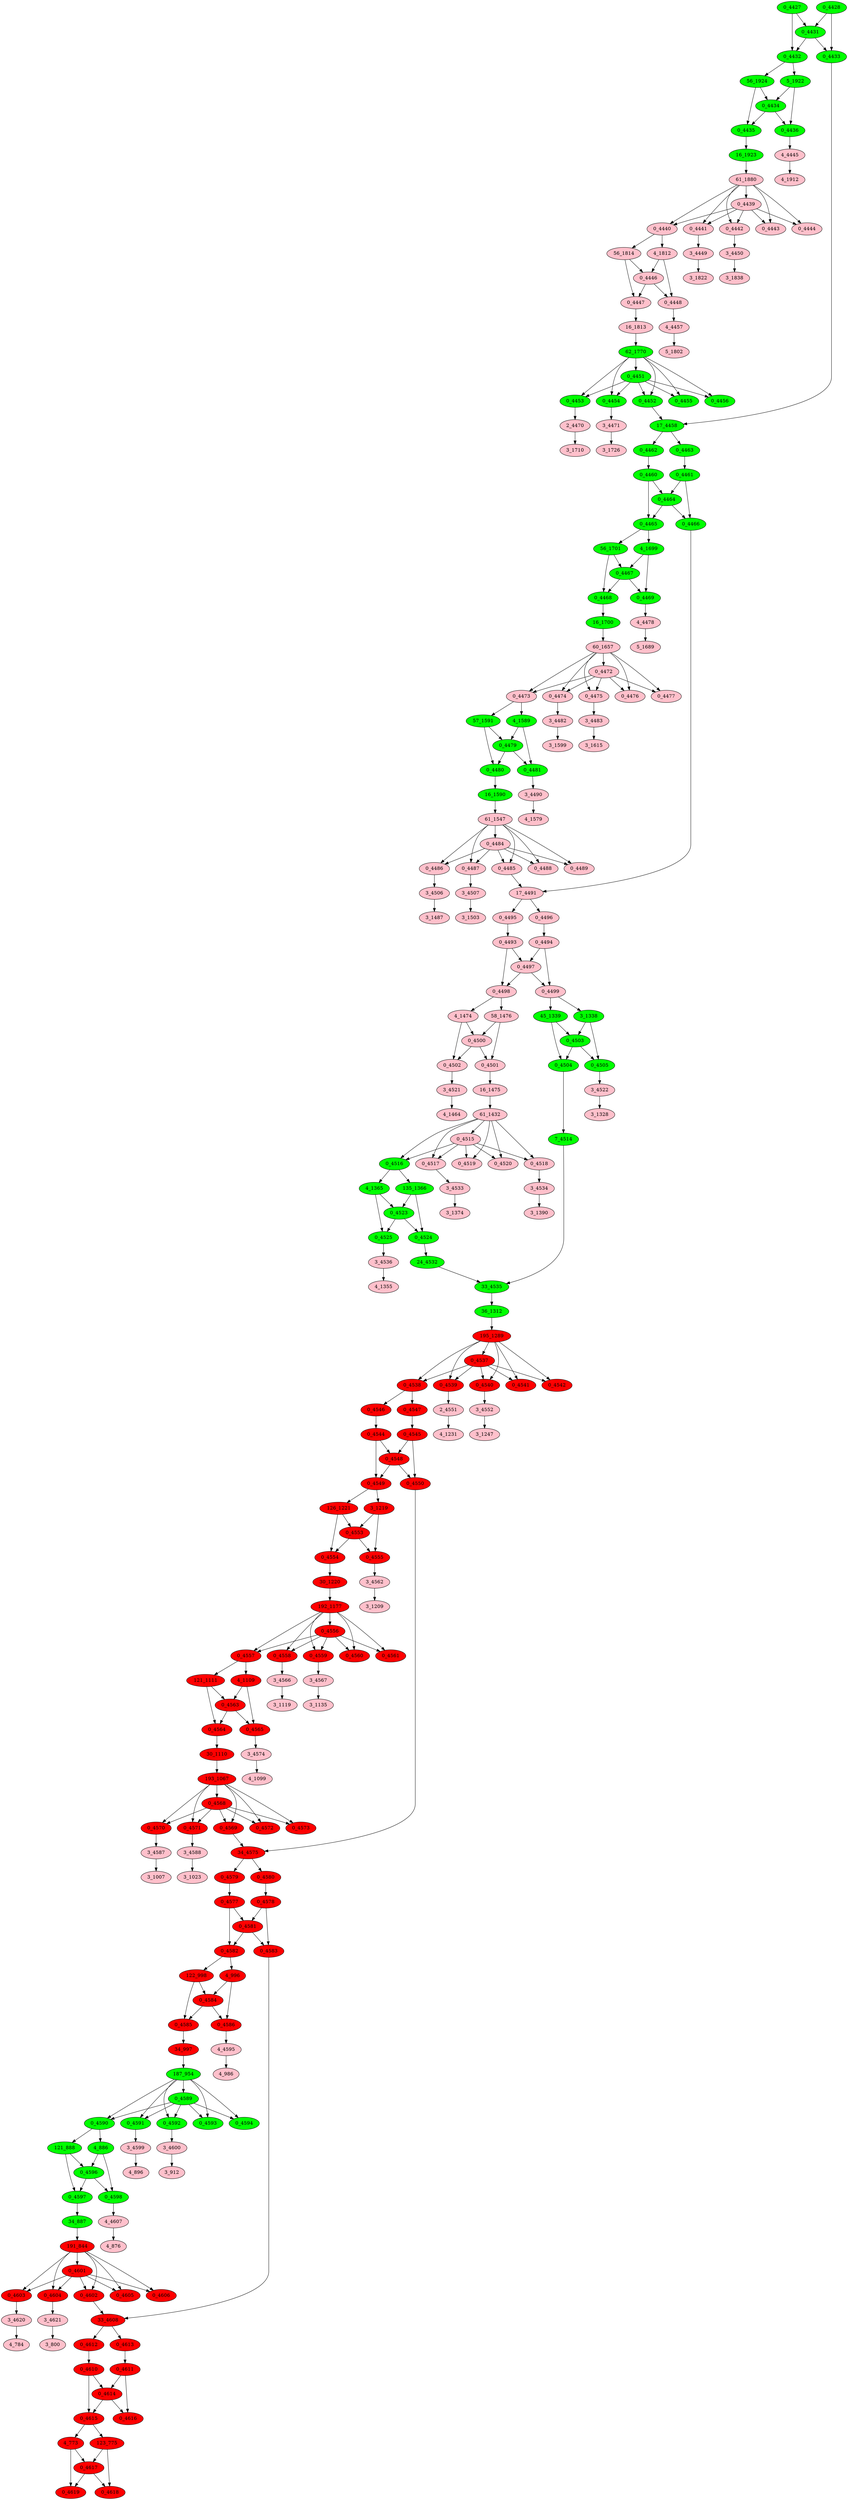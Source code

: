 digraph{
"0_4427" [style=filled, fillcolor = green]
"0_4427" -> "0_4431"
"0_4431" [style=filled, fillcolor = green]
"0_4427" -> "0_4432"
"0_4432" [style=filled, fillcolor = green]
"0_4428" [style=filled, fillcolor = green]
"0_4428" -> "0_4431"
"0_4431" [style=filled, fillcolor = green]
"0_4428" -> "0_4433"
"0_4433" [style=filled, fillcolor = green]
"0_4431" [style=filled, fillcolor = green]
"0_4431" -> "0_4432"
"0_4432" [style=filled, fillcolor = green]
"0_4431" -> "0_4433"
"0_4433" [style=filled, fillcolor = green]
"0_4432" [style=filled, fillcolor = green]
"0_4432" -> "5_1922"
"5_1922" [style=filled, fillcolor = green]
"0_4432" -> "56_1924"
"56_1924" [style=filled, fillcolor = green]
"5_1922" [style=filled, fillcolor = green]
"5_1922" -> "0_4434"
"0_4434" [style=filled, fillcolor = green]
"5_1922" -> "0_4436"
"0_4436" [style=filled, fillcolor = green]
"56_1924" [style=filled, fillcolor = green]
"56_1924" -> "0_4434"
"0_4434" [style=filled, fillcolor = green]
"56_1924" -> "0_4435"
"0_4435" [style=filled, fillcolor = green]
"0_4434" [style=filled, fillcolor = green]
"0_4434" -> "0_4435"
"0_4435" [style=filled, fillcolor = green]
"0_4434" -> "0_4436"
"0_4436" [style=filled, fillcolor = green]
"0_4435" [style=filled, fillcolor = green]
"0_4435" -> "16_1923"
"16_1923" [style=filled, fillcolor = green]
"0_4436" [style=filled, fillcolor = green]
"0_4436" -> "4_4445"
"4_4445" [style=filled, fillcolor = pink]
"16_1923" [style=filled, fillcolor = green]
"16_1923" -> "61_1880"
"61_1880" [style=filled, fillcolor = pink]
"4_4445" [style=filled, fillcolor = pink]
"4_4445" -> "4_1912"
"4_1912" [style=filled, fillcolor = pink]
"61_1880" [style=filled, fillcolor = pink]
"61_1880" -> "0_4439"
"0_4439" [style=filled, fillcolor = pink]
"61_1880" -> "0_4440"
"0_4440" [style=filled, fillcolor = pink]
"61_1880" -> "0_4441"
"0_4441" [style=filled, fillcolor = pink]
"61_1880" -> "0_4442"
"0_4442" [style=filled, fillcolor = pink]
"61_1880" -> "0_4443"
"0_4443" [style=filled, fillcolor = pink]
"61_1880" -> "0_4444"
"0_4444" [style=filled, fillcolor = pink]
"0_4439" [style=filled, fillcolor = pink]
"0_4439" -> "0_4440"
"0_4440" [style=filled, fillcolor = pink]
"0_4439" -> "0_4441"
"0_4441" [style=filled, fillcolor = pink]
"0_4439" -> "0_4442"
"0_4442" [style=filled, fillcolor = pink]
"0_4439" -> "0_4443"
"0_4443" [style=filled, fillcolor = pink]
"0_4439" -> "0_4444"
"0_4444" [style=filled, fillcolor = pink]
"0_4440" [style=filled, fillcolor = pink]
"0_4440" -> "4_1812"
"4_1812" [style=filled, fillcolor = pink]
"0_4440" -> "56_1814"
"56_1814" [style=filled, fillcolor = pink]
"0_4441" [style=filled, fillcolor = pink]
"0_4441" -> "3_4449"
"3_4449" [style=filled, fillcolor = pink]
"0_4442" [style=filled, fillcolor = pink]
"0_4442" -> "3_4450"
"3_4450" [style=filled, fillcolor = pink]
"3_4449" [style=filled, fillcolor = pink]
"3_4449" -> "3_1822"
"3_1822" [style=filled, fillcolor = pink]
"3_4450" [style=filled, fillcolor = pink]
"3_4450" -> "3_1838"
"3_1838" [style=filled, fillcolor = pink]
"4_1812" [style=filled, fillcolor = pink]
"4_1812" -> "0_4446"
"0_4446" [style=filled, fillcolor = pink]
"4_1812" -> "0_4448"
"0_4448" [style=filled, fillcolor = pink]
"56_1814" [style=filled, fillcolor = pink]
"56_1814" -> "0_4446"
"0_4446" [style=filled, fillcolor = pink]
"56_1814" -> "0_4447"
"0_4447" [style=filled, fillcolor = pink]
"0_4446" [style=filled, fillcolor = pink]
"0_4446" -> "0_4447"
"0_4447" [style=filled, fillcolor = pink]
"0_4446" -> "0_4448"
"0_4448" [style=filled, fillcolor = pink]
"0_4447" [style=filled, fillcolor = pink]
"0_4447" -> "16_1813"
"16_1813" [style=filled, fillcolor = pink]
"0_4448" [style=filled, fillcolor = pink]
"0_4448" -> "4_4457"
"4_4457" [style=filled, fillcolor = pink]
"16_1813" [style=filled, fillcolor = pink]
"16_1813" -> "62_1770"
"62_1770" [style=filled, fillcolor = green]
"4_4457" [style=filled, fillcolor = pink]
"4_4457" -> "5_1802"
"5_1802" [style=filled, fillcolor = pink]
"62_1770" [style=filled, fillcolor = green]
"62_1770" -> "0_4451"
"0_4451" [style=filled, fillcolor = green]
"62_1770" -> "0_4452"
"0_4452" [style=filled, fillcolor = green]
"62_1770" -> "0_4453"
"0_4453" [style=filled, fillcolor = green]
"62_1770" -> "0_4454"
"0_4454" [style=filled, fillcolor = green]
"62_1770" -> "0_4455"
"0_4455" [style=filled, fillcolor = green]
"62_1770" -> "0_4456"
"0_4456" [style=filled, fillcolor = green]
"0_4451" [style=filled, fillcolor = green]
"0_4451" -> "0_4452"
"0_4452" [style=filled, fillcolor = green]
"0_4451" -> "0_4453"
"0_4453" [style=filled, fillcolor = green]
"0_4451" -> "0_4454"
"0_4454" [style=filled, fillcolor = green]
"0_4451" -> "0_4455"
"0_4455" [style=filled, fillcolor = green]
"0_4451" -> "0_4456"
"0_4456" [style=filled, fillcolor = green]
"0_4433" [style=filled, fillcolor = green]
"0_4433" -> "17_4458"
"17_4458" [style=filled, fillcolor = green]
"0_4452" [style=filled, fillcolor = green]
"0_4452" -> "17_4458"
"17_4458" [style=filled, fillcolor = green]
"0_4453" [style=filled, fillcolor = green]
"0_4453" -> "2_4470"
"2_4470" [style=filled, fillcolor = pink]
"0_4454" [style=filled, fillcolor = green]
"0_4454" -> "3_4471"
"3_4471" [style=filled, fillcolor = pink]
"2_4470" [style=filled, fillcolor = pink]
"2_4470" -> "3_1710"
"3_1710" [style=filled, fillcolor = pink]
"3_4471" [style=filled, fillcolor = pink]
"3_4471" -> "3_1726"
"3_1726" [style=filled, fillcolor = pink]
"17_4458" [style=filled, fillcolor = green]
"17_4458" -> "0_4462"
"0_4462" [style=filled, fillcolor = green]
"17_4458" -> "0_4463"
"0_4463" [style=filled, fillcolor = green]
"0_4462" [style=filled, fillcolor = green]
"0_4462" -> "0_4460"
"0_4460" [style=filled, fillcolor = green]
"0_4463" [style=filled, fillcolor = green]
"0_4463" -> "0_4461"
"0_4461" [style=filled, fillcolor = green]
"0_4460" [style=filled, fillcolor = green]
"0_4460" -> "0_4464"
"0_4464" [style=filled, fillcolor = green]
"0_4460" -> "0_4465"
"0_4465" [style=filled, fillcolor = green]
"0_4461" [style=filled, fillcolor = green]
"0_4461" -> "0_4464"
"0_4464" [style=filled, fillcolor = green]
"0_4461" -> "0_4466"
"0_4466" [style=filled, fillcolor = green]
"0_4464" [style=filled, fillcolor = green]
"0_4464" -> "0_4465"
"0_4465" [style=filled, fillcolor = green]
"0_4464" -> "0_4466"
"0_4466" [style=filled, fillcolor = green]
"0_4465" [style=filled, fillcolor = green]
"0_4465" -> "4_1699"
"4_1699" [style=filled, fillcolor = green]
"0_4465" -> "56_1701"
"56_1701" [style=filled, fillcolor = green]
"4_1699" [style=filled, fillcolor = green]
"4_1699" -> "0_4467"
"0_4467" [style=filled, fillcolor = green]
"4_1699" -> "0_4469"
"0_4469" [style=filled, fillcolor = green]
"56_1701" [style=filled, fillcolor = green]
"56_1701" -> "0_4467"
"0_4467" [style=filled, fillcolor = green]
"56_1701" -> "0_4468"
"0_4468" [style=filled, fillcolor = green]
"0_4467" [style=filled, fillcolor = green]
"0_4467" -> "0_4468"
"0_4468" [style=filled, fillcolor = green]
"0_4467" -> "0_4469"
"0_4469" [style=filled, fillcolor = green]
"0_4468" [style=filled, fillcolor = green]
"0_4468" -> "16_1700"
"16_1700" [style=filled, fillcolor = green]
"0_4469" [style=filled, fillcolor = green]
"0_4469" -> "4_4478"
"4_4478" [style=filled, fillcolor = pink]
"16_1700" [style=filled, fillcolor = green]
"16_1700" -> "60_1657"
"60_1657" [style=filled, fillcolor = pink]
"4_4478" [style=filled, fillcolor = pink]
"4_4478" -> "5_1689"
"5_1689" [style=filled, fillcolor = pink]
"60_1657" [style=filled, fillcolor = pink]
"60_1657" -> "0_4472"
"0_4472" [style=filled, fillcolor = pink]
"60_1657" -> "0_4473"
"0_4473" [style=filled, fillcolor = pink]
"60_1657" -> "0_4474"
"0_4474" [style=filled, fillcolor = pink]
"60_1657" -> "0_4475"
"0_4475" [style=filled, fillcolor = pink]
"60_1657" -> "0_4476"
"0_4476" [style=filled, fillcolor = pink]
"60_1657" -> "0_4477"
"0_4477" [style=filled, fillcolor = pink]
"0_4472" [style=filled, fillcolor = pink]
"0_4472" -> "0_4473"
"0_4473" [style=filled, fillcolor = pink]
"0_4472" -> "0_4474"
"0_4474" [style=filled, fillcolor = pink]
"0_4472" -> "0_4475"
"0_4475" [style=filled, fillcolor = pink]
"0_4472" -> "0_4476"
"0_4476" [style=filled, fillcolor = pink]
"0_4472" -> "0_4477"
"0_4477" [style=filled, fillcolor = pink]
"0_4473" [style=filled, fillcolor = pink]
"0_4473" -> "4_1589"
"4_1589" [style=filled, fillcolor = green]
"0_4473" -> "57_1591"
"57_1591" [style=filled, fillcolor = green]
"0_4474" [style=filled, fillcolor = pink]
"0_4474" -> "3_4482"
"3_4482" [style=filled, fillcolor = pink]
"0_4475" [style=filled, fillcolor = pink]
"0_4475" -> "3_4483"
"3_4483" [style=filled, fillcolor = pink]
"3_4482" [style=filled, fillcolor = pink]
"3_4482" -> "3_1599"
"3_1599" [style=filled, fillcolor = pink]
"3_4483" [style=filled, fillcolor = pink]
"3_4483" -> "3_1615"
"3_1615" [style=filled, fillcolor = pink]
"4_1589" [style=filled, fillcolor = green]
"4_1589" -> "0_4479"
"0_4479" [style=filled, fillcolor = green]
"4_1589" -> "0_4481"
"0_4481" [style=filled, fillcolor = green]
"57_1591" [style=filled, fillcolor = green]
"57_1591" -> "0_4479"
"0_4479" [style=filled, fillcolor = green]
"57_1591" -> "0_4480"
"0_4480" [style=filled, fillcolor = green]
"0_4479" [style=filled, fillcolor = green]
"0_4479" -> "0_4480"
"0_4480" [style=filled, fillcolor = green]
"0_4479" -> "0_4481"
"0_4481" [style=filled, fillcolor = green]
"0_4480" [style=filled, fillcolor = green]
"0_4480" -> "16_1590"
"16_1590" [style=filled, fillcolor = green]
"0_4481" [style=filled, fillcolor = green]
"0_4481" -> "3_4490"
"3_4490" [style=filled, fillcolor = pink]
"16_1590" [style=filled, fillcolor = green]
"16_1590" -> "61_1547"
"61_1547" [style=filled, fillcolor = pink]
"3_4490" [style=filled, fillcolor = pink]
"3_4490" -> "4_1579"
"4_1579" [style=filled, fillcolor = pink]
"61_1547" [style=filled, fillcolor = pink]
"61_1547" -> "0_4484"
"0_4484" [style=filled, fillcolor = pink]
"61_1547" -> "0_4485"
"0_4485" [style=filled, fillcolor = pink]
"61_1547" -> "0_4486"
"0_4486" [style=filled, fillcolor = pink]
"61_1547" -> "0_4487"
"0_4487" [style=filled, fillcolor = pink]
"61_1547" -> "0_4488"
"0_4488" [style=filled, fillcolor = pink]
"61_1547" -> "0_4489"
"0_4489" [style=filled, fillcolor = pink]
"0_4484" [style=filled, fillcolor = pink]
"0_4484" -> "0_4485"
"0_4485" [style=filled, fillcolor = pink]
"0_4484" -> "0_4486"
"0_4486" [style=filled, fillcolor = pink]
"0_4484" -> "0_4487"
"0_4487" [style=filled, fillcolor = pink]
"0_4484" -> "0_4488"
"0_4488" [style=filled, fillcolor = pink]
"0_4484" -> "0_4489"
"0_4489" [style=filled, fillcolor = pink]
"0_4466" [style=filled, fillcolor = green]
"0_4466" -> "17_4491"
"17_4491" [style=filled, fillcolor = pink]
"0_4485" [style=filled, fillcolor = pink]
"0_4485" -> "17_4491"
"17_4491" [style=filled, fillcolor = pink]
"0_4486" [style=filled, fillcolor = pink]
"0_4486" -> "3_4506"
"3_4506" [style=filled, fillcolor = pink]
"0_4487" [style=filled, fillcolor = pink]
"0_4487" -> "3_4507"
"3_4507" [style=filled, fillcolor = pink]
"3_4506" [style=filled, fillcolor = pink]
"3_4506" -> "3_1487"
"3_1487" [style=filled, fillcolor = pink]
"3_4507" [style=filled, fillcolor = pink]
"3_4507" -> "3_1503"
"3_1503" [style=filled, fillcolor = pink]
"17_4491" [style=filled, fillcolor = pink]
"17_4491" -> "0_4495"
"0_4495" [style=filled, fillcolor = pink]
"17_4491" -> "0_4496"
"0_4496" [style=filled, fillcolor = pink]
"0_4495" [style=filled, fillcolor = pink]
"0_4495" -> "0_4493"
"0_4493" [style=filled, fillcolor = pink]
"0_4496" [style=filled, fillcolor = pink]
"0_4496" -> "0_4494"
"0_4494" [style=filled, fillcolor = pink]
"0_4493" [style=filled, fillcolor = pink]
"0_4493" -> "0_4497"
"0_4497" [style=filled, fillcolor = pink]
"0_4493" -> "0_4498"
"0_4498" [style=filled, fillcolor = pink]
"0_4494" [style=filled, fillcolor = pink]
"0_4494" -> "0_4497"
"0_4497" [style=filled, fillcolor = pink]
"0_4494" -> "0_4499"
"0_4499" [style=filled, fillcolor = pink]
"0_4497" [style=filled, fillcolor = pink]
"0_4497" -> "0_4498"
"0_4498" [style=filled, fillcolor = pink]
"0_4497" -> "0_4499"
"0_4499" [style=filled, fillcolor = pink]
"0_4499" [style=filled, fillcolor = pink]
"0_4499" -> "3_1338"
"3_1338" [style=filled, fillcolor = green]
"0_4499" -> "45_1339"
"45_1339" [style=filled, fillcolor = green]
"0_4498" [style=filled, fillcolor = pink]
"0_4498" -> "4_1474"
"4_1474" [style=filled, fillcolor = pink]
"0_4498" -> "58_1476"
"58_1476" [style=filled, fillcolor = pink]
"4_1474" [style=filled, fillcolor = pink]
"4_1474" -> "0_4500"
"0_4500" [style=filled, fillcolor = pink]
"4_1474" -> "0_4502"
"0_4502" [style=filled, fillcolor = pink]
"58_1476" [style=filled, fillcolor = pink]
"58_1476" -> "0_4500"
"0_4500" [style=filled, fillcolor = pink]
"58_1476" -> "0_4501"
"0_4501" [style=filled, fillcolor = pink]
"3_1338" [style=filled, fillcolor = green]
"3_1338" -> "0_4503"
"0_4503" [style=filled, fillcolor = green]
"3_1338" -> "0_4505"
"0_4505" [style=filled, fillcolor = green]
"45_1339" [style=filled, fillcolor = green]
"45_1339" -> "0_4503"
"0_4503" [style=filled, fillcolor = green]
"45_1339" -> "0_4504"
"0_4504" [style=filled, fillcolor = green]
"0_4500" [style=filled, fillcolor = pink]
"0_4500" -> "0_4501"
"0_4501" [style=filled, fillcolor = pink]
"0_4500" -> "0_4502"
"0_4502" [style=filled, fillcolor = pink]
"0_4503" [style=filled, fillcolor = green]
"0_4503" -> "0_4504"
"0_4504" [style=filled, fillcolor = green]
"0_4503" -> "0_4505"
"0_4505" [style=filled, fillcolor = green]
"0_4501" [style=filled, fillcolor = pink]
"0_4501" -> "16_1475"
"16_1475" [style=filled, fillcolor = pink]
"0_4504" [style=filled, fillcolor = green]
"0_4504" -> "7_4514"
"7_4514" [style=filled, fillcolor = green]
"0_4502" [style=filled, fillcolor = pink]
"0_4502" -> "3_4521"
"3_4521" [style=filled, fillcolor = pink]
"0_4505" [style=filled, fillcolor = green]
"0_4505" -> "3_4522"
"3_4522" [style=filled, fillcolor = pink]
"3_4522" [style=filled, fillcolor = pink]
"3_4522" -> "3_1328"
"3_1328" [style=filled, fillcolor = pink]
"16_1475" [style=filled, fillcolor = pink]
"16_1475" -> "61_1432"
"61_1432" [style=filled, fillcolor = pink]
"3_4521" [style=filled, fillcolor = pink]
"3_4521" -> "4_1464"
"4_1464" [style=filled, fillcolor = pink]
"61_1432" [style=filled, fillcolor = pink]
"61_1432" -> "0_4515"
"0_4515" [style=filled, fillcolor = pink]
"61_1432" -> "0_4516"
"0_4516" [style=filled, fillcolor = green]
"61_1432" -> "0_4517"
"0_4517" [style=filled, fillcolor = pink]
"61_1432" -> "0_4518"
"0_4518" [style=filled, fillcolor = pink]
"61_1432" -> "0_4519"
"0_4519" [style=filled, fillcolor = pink]
"61_1432" -> "0_4520"
"0_4520" [style=filled, fillcolor = pink]
"0_4515" [style=filled, fillcolor = pink]
"0_4515" -> "0_4516"
"0_4516" [style=filled, fillcolor = green]
"0_4515" -> "0_4517"
"0_4517" [style=filled, fillcolor = pink]
"0_4515" -> "0_4518"
"0_4518" [style=filled, fillcolor = pink]
"0_4515" -> "0_4519"
"0_4519" [style=filled, fillcolor = pink]
"0_4515" -> "0_4520"
"0_4520" [style=filled, fillcolor = pink]
"0_4516" [style=filled, fillcolor = green]
"0_4516" -> "4_1365"
"4_1365" [style=filled, fillcolor = green]
"0_4516" -> "135_1366"
"135_1366" [style=filled, fillcolor = green]
"0_4517" [style=filled, fillcolor = pink]
"0_4517" -> "3_4533"
"3_4533" [style=filled, fillcolor = pink]
"0_4518" [style=filled, fillcolor = pink]
"0_4518" -> "3_4534"
"3_4534" [style=filled, fillcolor = pink]
"3_4533" [style=filled, fillcolor = pink]
"3_4533" -> "3_1374"
"3_1374" [style=filled, fillcolor = pink]
"3_4534" [style=filled, fillcolor = pink]
"3_4534" -> "3_1390"
"3_1390" [style=filled, fillcolor = pink]
"4_1365" [style=filled, fillcolor = green]
"4_1365" -> "0_4523"
"0_4523" [style=filled, fillcolor = green]
"4_1365" -> "0_4525"
"0_4525" [style=filled, fillcolor = green]
"135_1366" [style=filled, fillcolor = green]
"135_1366" -> "0_4523"
"0_4523" [style=filled, fillcolor = green]
"135_1366" -> "0_4524"
"0_4524" [style=filled, fillcolor = green]
"0_4523" [style=filled, fillcolor = green]
"0_4523" -> "0_4524"
"0_4524" [style=filled, fillcolor = green]
"0_4523" -> "0_4525"
"0_4525" [style=filled, fillcolor = green]
"0_4524" [style=filled, fillcolor = green]
"0_4524" -> "24_4532"
"24_4532" [style=filled, fillcolor = green]
"0_4525" [style=filled, fillcolor = green]
"0_4525" -> "3_4536"
"3_4536" [style=filled, fillcolor = pink]
"3_4536" [style=filled, fillcolor = pink]
"3_4536" -> "4_1355"
"4_1355" [style=filled, fillcolor = pink]
"7_4514" [style=filled, fillcolor = green]
"7_4514" -> "33_4535"
"33_4535" [style=filled, fillcolor = green]
"24_4532" [style=filled, fillcolor = green]
"24_4532" -> "33_4535"
"33_4535" [style=filled, fillcolor = green]
"33_4535" [style=filled, fillcolor = green]
"33_4535" -> "36_1312"
"36_1312" [style=filled, fillcolor = green]
"36_1312" [style=filled, fillcolor = green]
"36_1312" -> "195_1289"
"195_1289" [style=filled, fillcolor = red]
"195_1289" [style=filled, fillcolor = red]
"195_1289" -> "0_4537"
"0_4537" [style=filled, fillcolor = red]
"195_1289" -> "0_4538"
"0_4538" [style=filled, fillcolor = red]
"195_1289" -> "0_4539"
"0_4539" [style=filled, fillcolor = red]
"195_1289" -> "0_4540"
"0_4540" [style=filled, fillcolor = red]
"195_1289" -> "0_4541"
"0_4541" [style=filled, fillcolor = red]
"195_1289" -> "0_4542"
"0_4542" [style=filled, fillcolor = red]
"0_4537" [style=filled, fillcolor = red]
"0_4537" -> "0_4538"
"0_4538" [style=filled, fillcolor = red]
"0_4537" -> "0_4539"
"0_4539" [style=filled, fillcolor = red]
"0_4537" -> "0_4540"
"0_4540" [style=filled, fillcolor = red]
"0_4537" -> "0_4541"
"0_4541" [style=filled, fillcolor = red]
"0_4537" -> "0_4542"
"0_4542" [style=filled, fillcolor = red]
"0_4538" [style=filled, fillcolor = red]
"0_4538" -> "0_4546"
"0_4546" [style=filled, fillcolor = red]
"0_4538" -> "0_4547"
"0_4547" [style=filled, fillcolor = red]
"0_4539" [style=filled, fillcolor = red]
"0_4539" -> "2_4551"
"2_4551" [style=filled, fillcolor = pink]
"0_4540" [style=filled, fillcolor = red]
"0_4540" -> "3_4552"
"3_4552" [style=filled, fillcolor = pink]
"2_4551" [style=filled, fillcolor = pink]
"2_4551" -> "4_1231"
"4_1231" [style=filled, fillcolor = pink]
"3_4552" [style=filled, fillcolor = pink]
"3_4552" -> "3_1247"
"3_1247" [style=filled, fillcolor = pink]
"0_4546" [style=filled, fillcolor = red]
"0_4546" -> "0_4544"
"0_4544" [style=filled, fillcolor = red]
"0_4547" [style=filled, fillcolor = red]
"0_4547" -> "0_4545"
"0_4545" [style=filled, fillcolor = red]
"0_4544" [style=filled, fillcolor = red]
"0_4544" -> "0_4548"
"0_4548" [style=filled, fillcolor = red]
"0_4544" -> "0_4549"
"0_4549" [style=filled, fillcolor = red]
"0_4545" [style=filled, fillcolor = red]
"0_4545" -> "0_4548"
"0_4548" [style=filled, fillcolor = red]
"0_4545" -> "0_4550"
"0_4550" [style=filled, fillcolor = red]
"0_4548" [style=filled, fillcolor = red]
"0_4548" -> "0_4549"
"0_4549" [style=filled, fillcolor = red]
"0_4548" -> "0_4550"
"0_4550" [style=filled, fillcolor = red]
"0_4549" [style=filled, fillcolor = red]
"0_4549" -> "3_1219"
"3_1219" [style=filled, fillcolor = red]
"0_4549" -> "126_1221"
"126_1221" [style=filled, fillcolor = red]
"3_1219" [style=filled, fillcolor = red]
"3_1219" -> "0_4553"
"0_4553" [style=filled, fillcolor = red]
"3_1219" -> "0_4555"
"0_4555" [style=filled, fillcolor = red]
"126_1221" [style=filled, fillcolor = red]
"126_1221" -> "0_4553"
"0_4553" [style=filled, fillcolor = red]
"126_1221" -> "0_4554"
"0_4554" [style=filled, fillcolor = red]
"0_4553" [style=filled, fillcolor = red]
"0_4553" -> "0_4554"
"0_4554" [style=filled, fillcolor = red]
"0_4553" -> "0_4555"
"0_4555" [style=filled, fillcolor = red]
"0_4554" [style=filled, fillcolor = red]
"0_4554" -> "30_1220"
"30_1220" [style=filled, fillcolor = red]
"0_4555" [style=filled, fillcolor = red]
"0_4555" -> "3_4562"
"3_4562" [style=filled, fillcolor = pink]
"30_1220" [style=filled, fillcolor = red]
"30_1220" -> "192_1177"
"192_1177" [style=filled, fillcolor = red]
"3_4562" [style=filled, fillcolor = pink]
"3_4562" -> "3_1209"
"3_1209" [style=filled, fillcolor = pink]
"192_1177" [style=filled, fillcolor = red]
"192_1177" -> "0_4556"
"0_4556" [style=filled, fillcolor = red]
"192_1177" -> "0_4557"
"0_4557" [style=filled, fillcolor = red]
"192_1177" -> "0_4558"
"0_4558" [style=filled, fillcolor = red]
"192_1177" -> "0_4559"
"0_4559" [style=filled, fillcolor = red]
"192_1177" -> "0_4560"
"0_4560" [style=filled, fillcolor = red]
"192_1177" -> "0_4561"
"0_4561" [style=filled, fillcolor = red]
"0_4556" [style=filled, fillcolor = red]
"0_4556" -> "0_4557"
"0_4557" [style=filled, fillcolor = red]
"0_4556" -> "0_4558"
"0_4558" [style=filled, fillcolor = red]
"0_4556" -> "0_4559"
"0_4559" [style=filled, fillcolor = red]
"0_4556" -> "0_4560"
"0_4560" [style=filled, fillcolor = red]
"0_4556" -> "0_4561"
"0_4561" [style=filled, fillcolor = red]
"0_4557" [style=filled, fillcolor = red]
"0_4557" -> "4_1109"
"4_1109" [style=filled, fillcolor = red]
"0_4557" -> "121_1111"
"121_1111" [style=filled, fillcolor = red]
"0_4558" [style=filled, fillcolor = red]
"0_4558" -> "3_4566"
"3_4566" [style=filled, fillcolor = pink]
"0_4559" [style=filled, fillcolor = red]
"0_4559" -> "3_4567"
"3_4567" [style=filled, fillcolor = pink]
"3_4566" [style=filled, fillcolor = pink]
"3_4566" -> "3_1119"
"3_1119" [style=filled, fillcolor = pink]
"3_4567" [style=filled, fillcolor = pink]
"3_4567" -> "3_1135"
"3_1135" [style=filled, fillcolor = pink]
"4_1109" [style=filled, fillcolor = red]
"4_1109" -> "0_4563"
"0_4563" [style=filled, fillcolor = red]
"4_1109" -> "0_4565"
"0_4565" [style=filled, fillcolor = red]
"121_1111" [style=filled, fillcolor = red]
"121_1111" -> "0_4563"
"0_4563" [style=filled, fillcolor = red]
"121_1111" -> "0_4564"
"0_4564" [style=filled, fillcolor = red]
"0_4563" [style=filled, fillcolor = red]
"0_4563" -> "0_4564"
"0_4564" [style=filled, fillcolor = red]
"0_4563" -> "0_4565"
"0_4565" [style=filled, fillcolor = red]
"0_4564" [style=filled, fillcolor = red]
"0_4564" -> "30_1110"
"30_1110" [style=filled, fillcolor = red]
"0_4565" [style=filled, fillcolor = red]
"0_4565" -> "3_4574"
"3_4574" [style=filled, fillcolor = pink]
"30_1110" [style=filled, fillcolor = red]
"30_1110" -> "193_1067"
"193_1067" [style=filled, fillcolor = red]
"3_4574" [style=filled, fillcolor = pink]
"3_4574" -> "4_1099"
"4_1099" [style=filled, fillcolor = pink]
"193_1067" [style=filled, fillcolor = red]
"193_1067" -> "0_4568"
"0_4568" [style=filled, fillcolor = red]
"193_1067" -> "0_4569"
"0_4569" [style=filled, fillcolor = red]
"193_1067" -> "0_4570"
"0_4570" [style=filled, fillcolor = red]
"193_1067" -> "0_4571"
"0_4571" [style=filled, fillcolor = red]
"193_1067" -> "0_4572"
"0_4572" [style=filled, fillcolor = red]
"193_1067" -> "0_4573"
"0_4573" [style=filled, fillcolor = red]
"0_4568" [style=filled, fillcolor = red]
"0_4568" -> "0_4569"
"0_4569" [style=filled, fillcolor = red]
"0_4568" -> "0_4570"
"0_4570" [style=filled, fillcolor = red]
"0_4568" -> "0_4571"
"0_4571" [style=filled, fillcolor = red]
"0_4568" -> "0_4572"
"0_4572" [style=filled, fillcolor = red]
"0_4568" -> "0_4573"
"0_4573" [style=filled, fillcolor = red]
"0_4550" [style=filled, fillcolor = red]
"0_4550" -> "34_4575"
"34_4575" [style=filled, fillcolor = red]
"0_4569" [style=filled, fillcolor = red]
"0_4569" -> "34_4575"
"34_4575" [style=filled, fillcolor = red]
"0_4570" [style=filled, fillcolor = red]
"0_4570" -> "3_4587"
"3_4587" [style=filled, fillcolor = pink]
"0_4571" [style=filled, fillcolor = red]
"0_4571" -> "3_4588"
"3_4588" [style=filled, fillcolor = pink]
"3_4587" [style=filled, fillcolor = pink]
"3_4587" -> "3_1007"
"3_1007" [style=filled, fillcolor = pink]
"3_4588" [style=filled, fillcolor = pink]
"3_4588" -> "3_1023"
"3_1023" [style=filled, fillcolor = pink]
"34_4575" [style=filled, fillcolor = red]
"34_4575" -> "0_4579"
"0_4579" [style=filled, fillcolor = red]
"34_4575" -> "0_4580"
"0_4580" [style=filled, fillcolor = red]
"0_4579" [style=filled, fillcolor = red]
"0_4579" -> "0_4577"
"0_4577" [style=filled, fillcolor = red]
"0_4580" [style=filled, fillcolor = red]
"0_4580" -> "0_4578"
"0_4578" [style=filled, fillcolor = red]
"0_4577" [style=filled, fillcolor = red]
"0_4577" -> "0_4581"
"0_4581" [style=filled, fillcolor = red]
"0_4577" -> "0_4582"
"0_4582" [style=filled, fillcolor = red]
"0_4578" [style=filled, fillcolor = red]
"0_4578" -> "0_4581"
"0_4581" [style=filled, fillcolor = red]
"0_4578" -> "0_4583"
"0_4583" [style=filled, fillcolor = red]
"0_4581" [style=filled, fillcolor = red]
"0_4581" -> "0_4582"
"0_4582" [style=filled, fillcolor = red]
"0_4581" -> "0_4583"
"0_4583" [style=filled, fillcolor = red]
"0_4582" [style=filled, fillcolor = red]
"0_4582" -> "4_996"
"4_996" [style=filled, fillcolor = red]
"0_4582" -> "122_998"
"122_998" [style=filled, fillcolor = red]
"4_996" [style=filled, fillcolor = red]
"4_996" -> "0_4584"
"0_4584" [style=filled, fillcolor = red]
"4_996" -> "0_4586"
"0_4586" [style=filled, fillcolor = red]
"122_998" [style=filled, fillcolor = red]
"122_998" -> "0_4584"
"0_4584" [style=filled, fillcolor = red]
"122_998" -> "0_4585"
"0_4585" [style=filled, fillcolor = red]
"0_4584" [style=filled, fillcolor = red]
"0_4584" -> "0_4585"
"0_4585" [style=filled, fillcolor = red]
"0_4584" -> "0_4586"
"0_4586" [style=filled, fillcolor = red]
"0_4585" [style=filled, fillcolor = red]
"0_4585" -> "34_997"
"34_997" [style=filled, fillcolor = red]
"0_4586" [style=filled, fillcolor = red]
"0_4586" -> "4_4595"
"4_4595" [style=filled, fillcolor = pink]
"34_997" [style=filled, fillcolor = red]
"34_997" -> "187_954"
"187_954" [style=filled, fillcolor = green]
"4_4595" [style=filled, fillcolor = pink]
"4_4595" -> "4_986"
"4_986" [style=filled, fillcolor = pink]
"187_954" [style=filled, fillcolor = green]
"187_954" -> "0_4589"
"0_4589" [style=filled, fillcolor = green]
"187_954" -> "0_4590"
"0_4590" [style=filled, fillcolor = green]
"187_954" -> "0_4591"
"0_4591" [style=filled, fillcolor = green]
"187_954" -> "0_4592"
"0_4592" [style=filled, fillcolor = green]
"187_954" -> "0_4593"
"0_4593" [style=filled, fillcolor = green]
"187_954" -> "0_4594"
"0_4594" [style=filled, fillcolor = green]
"0_4589" [style=filled, fillcolor = green]
"0_4589" -> "0_4590"
"0_4590" [style=filled, fillcolor = green]
"0_4589" -> "0_4591"
"0_4591" [style=filled, fillcolor = green]
"0_4589" -> "0_4592"
"0_4592" [style=filled, fillcolor = green]
"0_4589" -> "0_4593"
"0_4593" [style=filled, fillcolor = green]
"0_4589" -> "0_4594"
"0_4594" [style=filled, fillcolor = green]
"0_4590" [style=filled, fillcolor = green]
"0_4590" -> "4_886"
"4_886" [style=filled, fillcolor = green]
"0_4590" -> "121_888"
"121_888" [style=filled, fillcolor = green]
"0_4591" [style=filled, fillcolor = green]
"0_4591" -> "3_4599"
"3_4599" [style=filled, fillcolor = pink]
"0_4592" [style=filled, fillcolor = green]
"0_4592" -> "3_4600"
"3_4600" [style=filled, fillcolor = pink]
"3_4599" [style=filled, fillcolor = pink]
"3_4599" -> "4_896"
"4_896" [style=filled, fillcolor = pink]
"3_4600" [style=filled, fillcolor = pink]
"3_4600" -> "3_912"
"3_912" [style=filled, fillcolor = pink]
"4_886" [style=filled, fillcolor = green]
"4_886" -> "0_4596"
"0_4596" [style=filled, fillcolor = green]
"4_886" -> "0_4598"
"0_4598" [style=filled, fillcolor = green]
"121_888" [style=filled, fillcolor = green]
"121_888" -> "0_4596"
"0_4596" [style=filled, fillcolor = green]
"121_888" -> "0_4597"
"0_4597" [style=filled, fillcolor = green]
"0_4596" [style=filled, fillcolor = green]
"0_4596" -> "0_4597"
"0_4597" [style=filled, fillcolor = green]
"0_4596" -> "0_4598"
"0_4598" [style=filled, fillcolor = green]
"0_4597" [style=filled, fillcolor = green]
"0_4597" -> "34_887"
"34_887" [style=filled, fillcolor = green]
"0_4598" [style=filled, fillcolor = green]
"0_4598" -> "4_4607"
"4_4607" [style=filled, fillcolor = pink]
"34_887" [style=filled, fillcolor = green]
"34_887" -> "191_844"
"191_844" [style=filled, fillcolor = red]
"4_4607" [style=filled, fillcolor = pink]
"4_4607" -> "4_876"
"4_876" [style=filled, fillcolor = pink]
"191_844" [style=filled, fillcolor = red]
"191_844" -> "0_4601"
"0_4601" [style=filled, fillcolor = red]
"191_844" -> "0_4602"
"0_4602" [style=filled, fillcolor = red]
"191_844" -> "0_4603"
"0_4603" [style=filled, fillcolor = red]
"191_844" -> "0_4604"
"0_4604" [style=filled, fillcolor = red]
"191_844" -> "0_4605"
"0_4605" [style=filled, fillcolor = red]
"191_844" -> "0_4606"
"0_4606" [style=filled, fillcolor = red]
"0_4601" [style=filled, fillcolor = red]
"0_4601" -> "0_4602"
"0_4602" [style=filled, fillcolor = red]
"0_4601" -> "0_4603"
"0_4603" [style=filled, fillcolor = red]
"0_4601" -> "0_4604"
"0_4604" [style=filled, fillcolor = red]
"0_4601" -> "0_4605"
"0_4605" [style=filled, fillcolor = red]
"0_4601" -> "0_4606"
"0_4606" [style=filled, fillcolor = red]
"0_4583" [style=filled, fillcolor = red]
"0_4583" -> "33_4608"
"33_4608" [style=filled, fillcolor = red]
"0_4602" [style=filled, fillcolor = red]
"0_4602" -> "33_4608"
"33_4608" [style=filled, fillcolor = red]
"0_4603" [style=filled, fillcolor = red]
"0_4603" -> "3_4620"
"3_4620" [style=filled, fillcolor = pink]
"0_4604" [style=filled, fillcolor = red]
"0_4604" -> "3_4621"
"3_4621" [style=filled, fillcolor = pink]
"3_4620" [style=filled, fillcolor = pink]
"3_4620" -> "4_784"
"4_784" [style=filled, fillcolor = pink]
"3_4621" [style=filled, fillcolor = pink]
"3_4621" -> "3_800"
"3_800" [style=filled, fillcolor = pink]
"33_4608" [style=filled, fillcolor = red]
"33_4608" -> "0_4612"
"0_4612" [style=filled, fillcolor = red]
"33_4608" -> "0_4613"
"0_4613" [style=filled, fillcolor = red]
"0_4612" [style=filled, fillcolor = red]
"0_4612" -> "0_4610"
"0_4610" [style=filled, fillcolor = red]
"0_4613" [style=filled, fillcolor = red]
"0_4613" -> "0_4611"
"0_4611" [style=filled, fillcolor = red]
"0_4610" [style=filled, fillcolor = red]
"0_4610" -> "0_4614"
"0_4614" [style=filled, fillcolor = red]
"0_4610" -> "0_4615"
"0_4615" [style=filled, fillcolor = red]
"0_4611" [style=filled, fillcolor = red]
"0_4611" -> "0_4614"
"0_4614" [style=filled, fillcolor = red]
"0_4611" -> "0_4616"
"0_4616" [style=filled, fillcolor = red]
"0_4614" [style=filled, fillcolor = red]
"0_4614" -> "0_4615"
"0_4615" [style=filled, fillcolor = red]
"0_4614" -> "0_4616"
"0_4616" [style=filled, fillcolor = red]
"0_4615" [style=filled, fillcolor = red]
"0_4615" -> "4_773"
"4_773" [style=filled, fillcolor = red]
"0_4615" -> "123_775"
"123_775" [style=filled, fillcolor = red]
"4_773" [style=filled, fillcolor = red]
"4_773" -> "0_4617"
"0_4617" [style=filled, fillcolor = red]
"4_773" -> "0_4619"
"0_4619" [style=filled, fillcolor = red]
"123_775" [style=filled, fillcolor = red]
"123_775" -> "0_4617"
"0_4617" [style=filled, fillcolor = red]
"123_775" -> "0_4618"
"0_4618" [style=filled, fillcolor = red]
"0_4617" [style=filled, fillcolor = red]
"0_4617" -> "0_4618"
"0_4618" [style=filled, fillcolor = red]
"0_4617" -> "0_4619"
"0_4619" [style=filled, fillcolor = red]
}